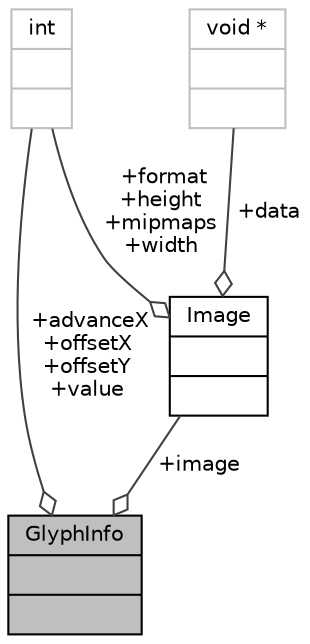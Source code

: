 digraph "GlyphInfo"
{
 // LATEX_PDF_SIZE
  edge [fontname="Helvetica",fontsize="10",labelfontname="Helvetica",labelfontsize="10"];
  node [fontname="Helvetica",fontsize="10",shape=record];
  Node1 [label="{GlyphInfo\n||}",height=0.2,width=0.4,color="black", fillcolor="grey75", style="filled", fontcolor="black",tooltip=" "];
  Node2 -> Node1 [color="grey25",fontsize="10",style="solid",label=" +image" ,arrowhead="odiamond",fontname="Helvetica"];
  Node2 [label="{Image\n||}",height=0.2,width=0.4,color="black", fillcolor="white", style="filled",URL="$structImage.html",tooltip=" "];
  Node3 -> Node2 [color="grey25",fontsize="10",style="solid",label=" +format\n+height\n+mipmaps\n+width" ,arrowhead="odiamond",fontname="Helvetica"];
  Node3 [label="{int\n||}",height=0.2,width=0.4,color="grey75", fillcolor="white", style="filled",tooltip=" "];
  Node4 -> Node2 [color="grey25",fontsize="10",style="solid",label=" +data" ,arrowhead="odiamond",fontname="Helvetica"];
  Node4 [label="{void *\n||}",height=0.2,width=0.4,color="grey75", fillcolor="white", style="filled",tooltip=" "];
  Node3 -> Node1 [color="grey25",fontsize="10",style="solid",label=" +advanceX\n+offsetX\n+offsetY\n+value" ,arrowhead="odiamond",fontname="Helvetica"];
}
